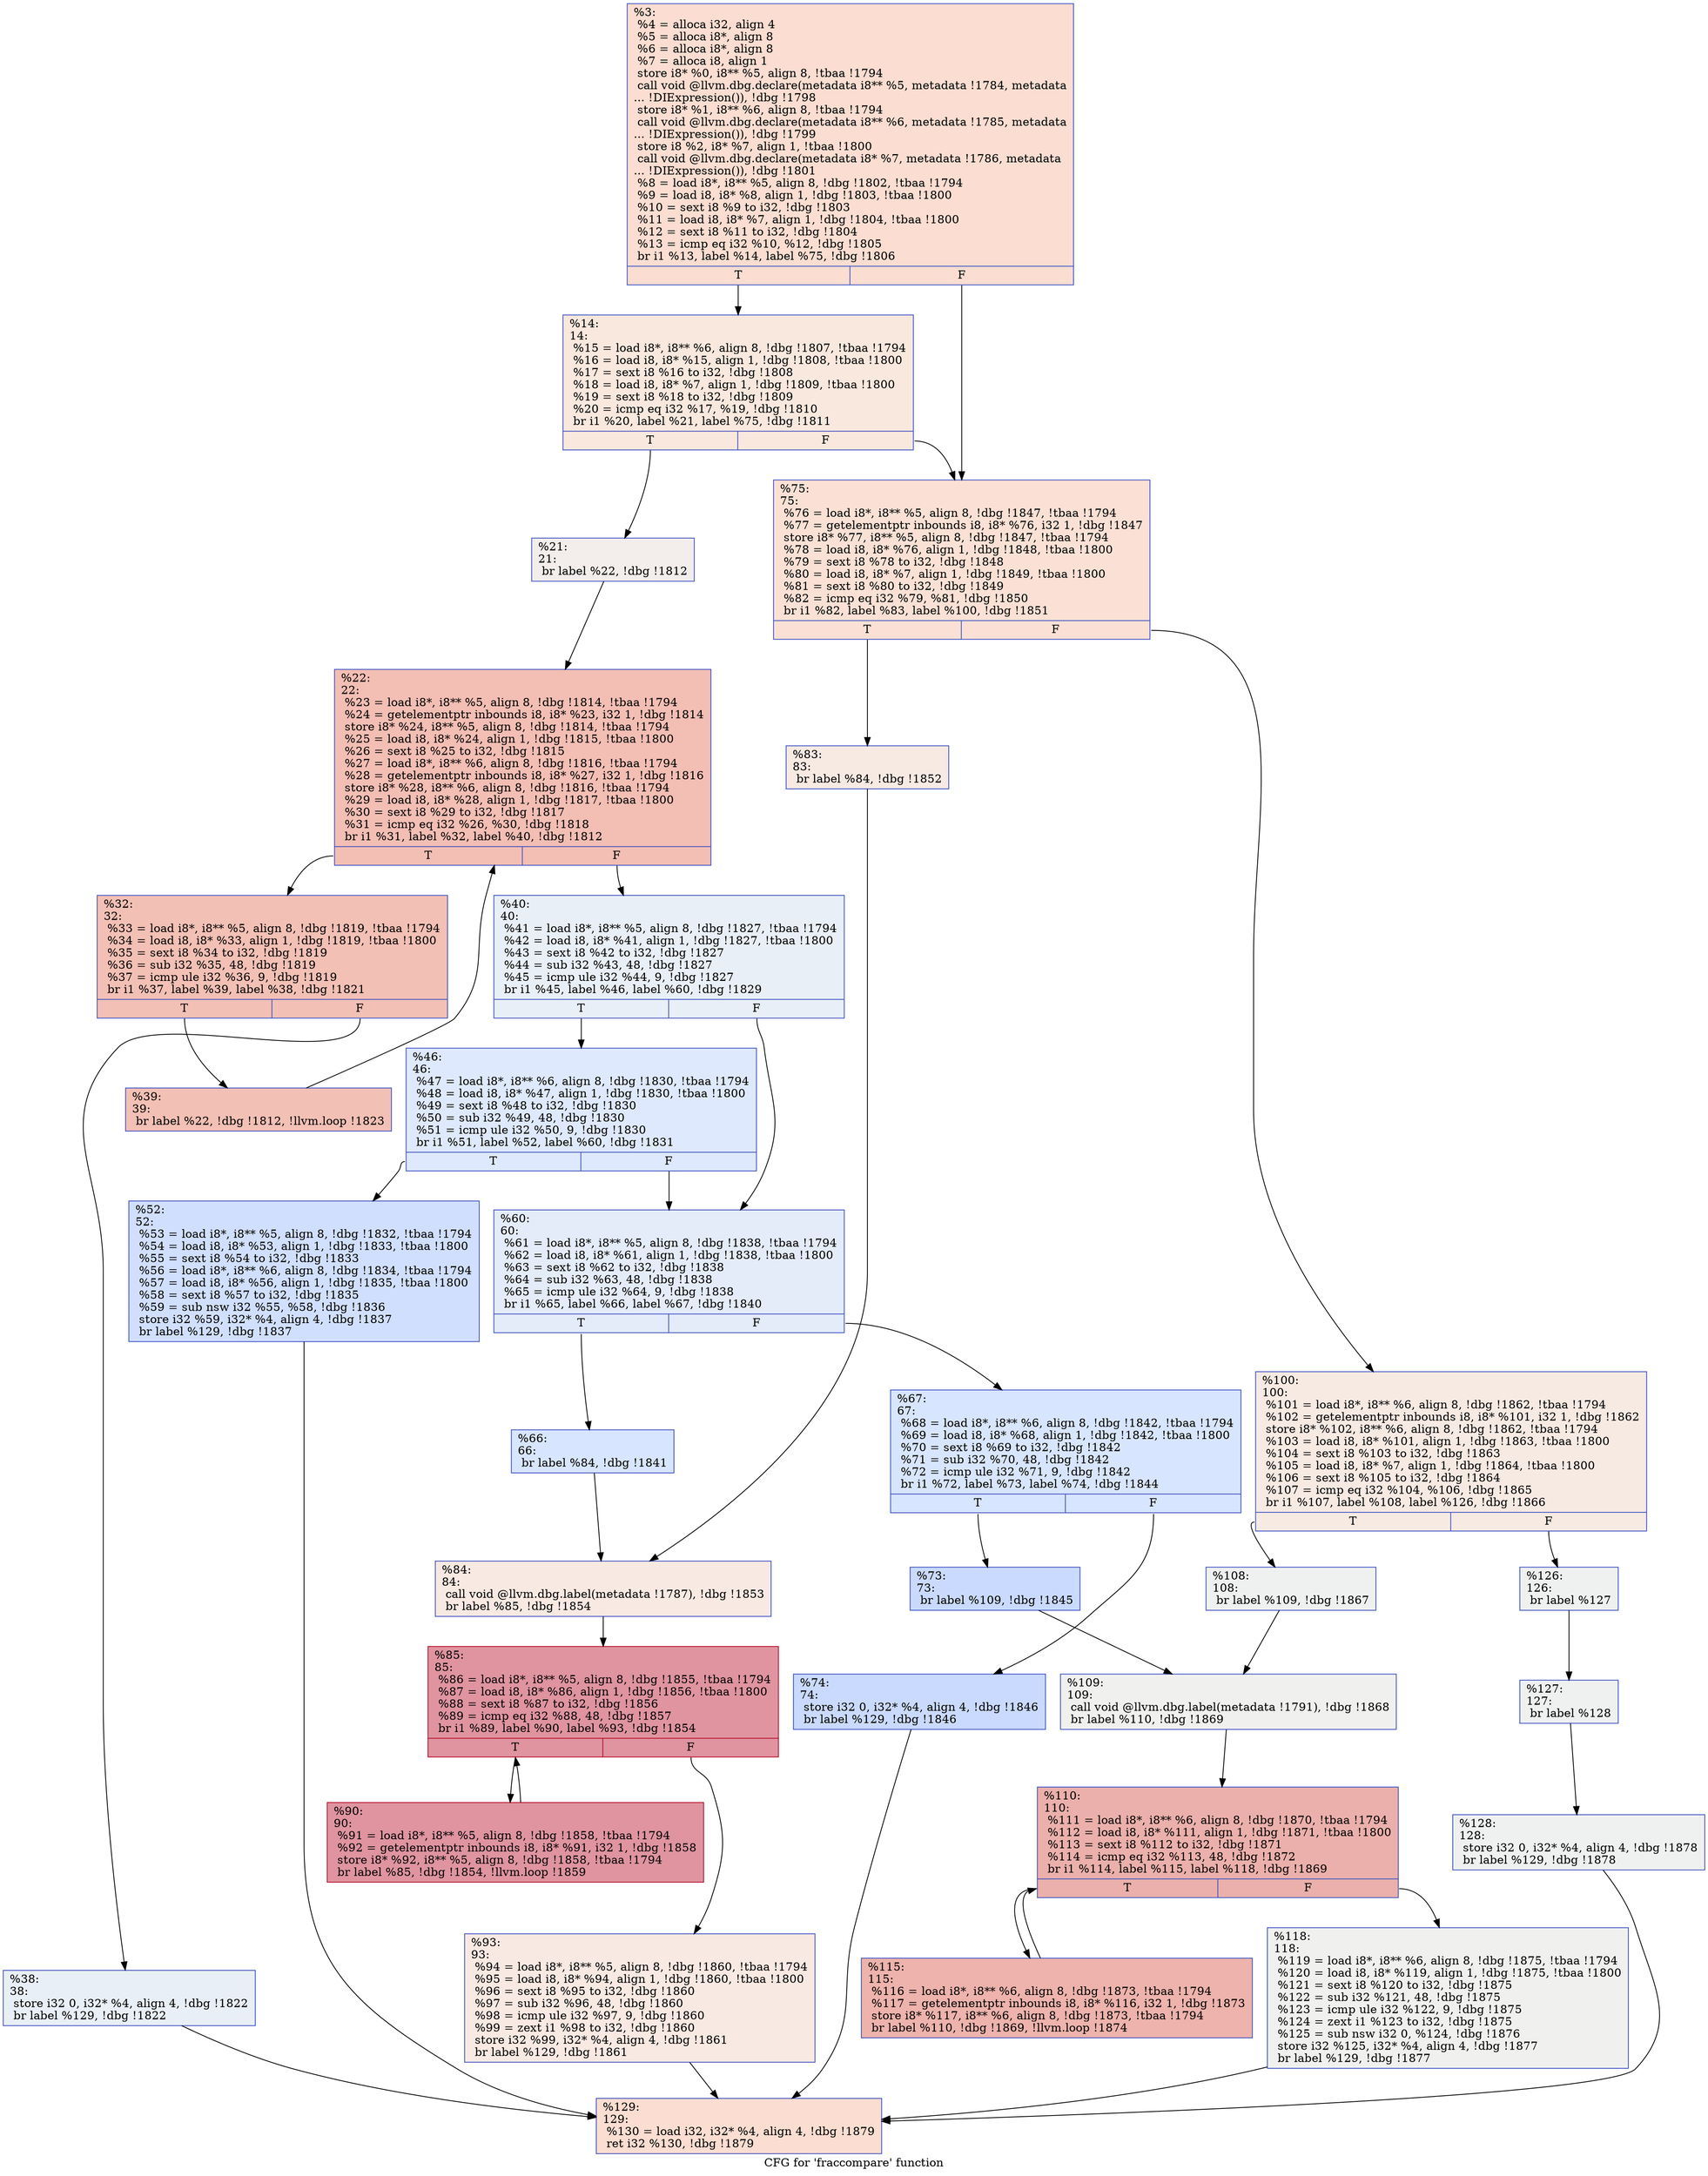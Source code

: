 digraph "CFG for 'fraccompare' function" {
	label="CFG for 'fraccompare' function";

	Node0x2844ae0 [shape=record,color="#3d50c3ff", style=filled, fillcolor="#f7b39670",label="{%3:\l  %4 = alloca i32, align 4\l  %5 = alloca i8*, align 8\l  %6 = alloca i8*, align 8\l  %7 = alloca i8, align 1\l  store i8* %0, i8** %5, align 8, !tbaa !1794\l  call void @llvm.dbg.declare(metadata i8** %5, metadata !1784, metadata\l... !DIExpression()), !dbg !1798\l  store i8* %1, i8** %6, align 8, !tbaa !1794\l  call void @llvm.dbg.declare(metadata i8** %6, metadata !1785, metadata\l... !DIExpression()), !dbg !1799\l  store i8 %2, i8* %7, align 1, !tbaa !1800\l  call void @llvm.dbg.declare(metadata i8* %7, metadata !1786, metadata\l... !DIExpression()), !dbg !1801\l  %8 = load i8*, i8** %5, align 8, !dbg !1802, !tbaa !1794\l  %9 = load i8, i8* %8, align 1, !dbg !1803, !tbaa !1800\l  %10 = sext i8 %9 to i32, !dbg !1803\l  %11 = load i8, i8* %7, align 1, !dbg !1804, !tbaa !1800\l  %12 = sext i8 %11 to i32, !dbg !1804\l  %13 = icmp eq i32 %10, %12, !dbg !1805\l  br i1 %13, label %14, label %75, !dbg !1806\l|{<s0>T|<s1>F}}"];
	Node0x2844ae0:s0 -> Node0x26b31f0;
	Node0x2844ae0:s1 -> Node0x2844c70;
	Node0x26b31f0 [shape=record,color="#3d50c3ff", style=filled, fillcolor="#f2cab570",label="{%14:\l14:                                               \l  %15 = load i8*, i8** %6, align 8, !dbg !1807, !tbaa !1794\l  %16 = load i8, i8* %15, align 1, !dbg !1808, !tbaa !1800\l  %17 = sext i8 %16 to i32, !dbg !1808\l  %18 = load i8, i8* %7, align 1, !dbg !1809, !tbaa !1800\l  %19 = sext i8 %18 to i32, !dbg !1809\l  %20 = icmp eq i32 %17, %19, !dbg !1810\l  br i1 %20, label %21, label %75, !dbg !1811\l|{<s0>T|<s1>F}}"];
	Node0x26b31f0:s0 -> Node0x26b3240;
	Node0x26b31f0:s1 -> Node0x2844c70;
	Node0x26b3240 [shape=record,color="#3d50c3ff", style=filled, fillcolor="#e3d9d370",label="{%21:\l21:                                               \l  br label %22, !dbg !1812\l}"];
	Node0x26b3240 -> Node0x26b3290;
	Node0x26b3290 [shape=record,color="#3d50c3ff", style=filled, fillcolor="#e36c5570",label="{%22:\l22:                                               \l  %23 = load i8*, i8** %5, align 8, !dbg !1814, !tbaa !1794\l  %24 = getelementptr inbounds i8, i8* %23, i32 1, !dbg !1814\l  store i8* %24, i8** %5, align 8, !dbg !1814, !tbaa !1794\l  %25 = load i8, i8* %24, align 1, !dbg !1815, !tbaa !1800\l  %26 = sext i8 %25 to i32, !dbg !1815\l  %27 = load i8*, i8** %6, align 8, !dbg !1816, !tbaa !1794\l  %28 = getelementptr inbounds i8, i8* %27, i32 1, !dbg !1816\l  store i8* %28, i8** %6, align 8, !dbg !1816, !tbaa !1794\l  %29 = load i8, i8* %28, align 1, !dbg !1817, !tbaa !1800\l  %30 = sext i8 %29 to i32, !dbg !1817\l  %31 = icmp eq i32 %26, %30, !dbg !1818\l  br i1 %31, label %32, label %40, !dbg !1812\l|{<s0>T|<s1>F}}"];
	Node0x26b3290:s0 -> Node0x26b32e0;
	Node0x26b3290:s1 -> Node0x26b33d0;
	Node0x26b32e0 [shape=record,color="#3d50c3ff", style=filled, fillcolor="#e5705870",label="{%32:\l32:                                               \l  %33 = load i8*, i8** %5, align 8, !dbg !1819, !tbaa !1794\l  %34 = load i8, i8* %33, align 1, !dbg !1819, !tbaa !1800\l  %35 = sext i8 %34 to i32, !dbg !1819\l  %36 = sub i32 %35, 48, !dbg !1819\l  %37 = icmp ule i32 %36, 9, !dbg !1819\l  br i1 %37, label %39, label %38, !dbg !1821\l|{<s0>T|<s1>F}}"];
	Node0x26b32e0:s0 -> Node0x26b3380;
	Node0x26b32e0:s1 -> Node0x26b3330;
	Node0x26b3330 [shape=record,color="#3d50c3ff", style=filled, fillcolor="#cedaeb70",label="{%38:\l38:                                               \l  store i32 0, i32* %4, align 4, !dbg !1822\l  br label %129, !dbg !1822\l}"];
	Node0x26b3330 -> Node0x2845120;
	Node0x26b3380 [shape=record,color="#3d50c3ff", style=filled, fillcolor="#e5705870",label="{%39:\l39:                                               \l  br label %22, !dbg !1812, !llvm.loop !1823\l}"];
	Node0x26b3380 -> Node0x26b3290;
	Node0x26b33d0 [shape=record,color="#3d50c3ff", style=filled, fillcolor="#cedaeb70",label="{%40:\l40:                                               \l  %41 = load i8*, i8** %5, align 8, !dbg !1827, !tbaa !1794\l  %42 = load i8, i8* %41, align 1, !dbg !1827, !tbaa !1800\l  %43 = sext i8 %42 to i32, !dbg !1827\l  %44 = sub i32 %43, 48, !dbg !1827\l  %45 = icmp ule i32 %44, 9, !dbg !1827\l  br i1 %45, label %46, label %60, !dbg !1829\l|{<s0>T|<s1>F}}"];
	Node0x26b33d0:s0 -> Node0x26b3420;
	Node0x26b33d0:s1 -> Node0x26b34c0;
	Node0x26b3420 [shape=record,color="#3d50c3ff", style=filled, fillcolor="#b5cdfa70",label="{%46:\l46:                                               \l  %47 = load i8*, i8** %6, align 8, !dbg !1830, !tbaa !1794\l  %48 = load i8, i8* %47, align 1, !dbg !1830, !tbaa !1800\l  %49 = sext i8 %48 to i32, !dbg !1830\l  %50 = sub i32 %49, 48, !dbg !1830\l  %51 = icmp ule i32 %50, 9, !dbg !1830\l  br i1 %51, label %52, label %60, !dbg !1831\l|{<s0>T|<s1>F}}"];
	Node0x26b3420:s0 -> Node0x26b3470;
	Node0x26b3420:s1 -> Node0x26b34c0;
	Node0x26b3470 [shape=record,color="#3d50c3ff", style=filled, fillcolor="#96b7ff70",label="{%52:\l52:                                               \l  %53 = load i8*, i8** %5, align 8, !dbg !1832, !tbaa !1794\l  %54 = load i8, i8* %53, align 1, !dbg !1833, !tbaa !1800\l  %55 = sext i8 %54 to i32, !dbg !1833\l  %56 = load i8*, i8** %6, align 8, !dbg !1834, !tbaa !1794\l  %57 = load i8, i8* %56, align 1, !dbg !1835, !tbaa !1800\l  %58 = sext i8 %57 to i32, !dbg !1835\l  %59 = sub nsw i32 %55, %58, !dbg !1836\l  store i32 %59, i32* %4, align 4, !dbg !1837\l  br label %129, !dbg !1837\l}"];
	Node0x26b3470 -> Node0x2845120;
	Node0x26b34c0 [shape=record,color="#3d50c3ff", style=filled, fillcolor="#c1d4f470",label="{%60:\l60:                                               \l  %61 = load i8*, i8** %5, align 8, !dbg !1838, !tbaa !1794\l  %62 = load i8, i8* %61, align 1, !dbg !1838, !tbaa !1800\l  %63 = sext i8 %62 to i32, !dbg !1838\l  %64 = sub i32 %63, 48, !dbg !1838\l  %65 = icmp ule i32 %64, 9, !dbg !1838\l  br i1 %65, label %66, label %67, !dbg !1840\l|{<s0>T|<s1>F}}"];
	Node0x26b34c0:s0 -> Node0x2844b30;
	Node0x26b34c0:s1 -> Node0x2844b80;
	Node0x2844b30 [shape=record,color="#3d50c3ff", style=filled, fillcolor="#a7c5fe70",label="{%66:\l66:                                               \l  br label %84, !dbg !1841\l}"];
	Node0x2844b30 -> Node0x2844d10;
	Node0x2844b80 [shape=record,color="#3d50c3ff", style=filled, fillcolor="#a7c5fe70",label="{%67:\l67:                                               \l  %68 = load i8*, i8** %6, align 8, !dbg !1842, !tbaa !1794\l  %69 = load i8, i8* %68, align 1, !dbg !1842, !tbaa !1800\l  %70 = sext i8 %69 to i32, !dbg !1842\l  %71 = sub i32 %70, 48, !dbg !1842\l  %72 = icmp ule i32 %71, 9, !dbg !1842\l  br i1 %72, label %73, label %74, !dbg !1844\l|{<s0>T|<s1>F}}"];
	Node0x2844b80:s0 -> Node0x2844bd0;
	Node0x2844b80:s1 -> Node0x2844c20;
	Node0x2844bd0 [shape=record,color="#3d50c3ff", style=filled, fillcolor="#88abfd70",label="{%73:\l73:                                               \l  br label %109, !dbg !1845\l}"];
	Node0x2844bd0 -> Node0x2844ef0;
	Node0x2844c20 [shape=record,color="#3d50c3ff", style=filled, fillcolor="#88abfd70",label="{%74:\l74:                                               \l  store i32 0, i32* %4, align 4, !dbg !1846\l  br label %129, !dbg !1846\l}"];
	Node0x2844c20 -> Node0x2845120;
	Node0x2844c70 [shape=record,color="#3d50c3ff", style=filled, fillcolor="#f7bca170",label="{%75:\l75:                                               \l  %76 = load i8*, i8** %5, align 8, !dbg !1847, !tbaa !1794\l  %77 = getelementptr inbounds i8, i8* %76, i32 1, !dbg !1847\l  store i8* %77, i8** %5, align 8, !dbg !1847, !tbaa !1794\l  %78 = load i8, i8* %76, align 1, !dbg !1848, !tbaa !1800\l  %79 = sext i8 %78 to i32, !dbg !1848\l  %80 = load i8, i8* %7, align 1, !dbg !1849, !tbaa !1800\l  %81 = sext i8 %80 to i32, !dbg !1849\l  %82 = icmp eq i32 %79, %81, !dbg !1850\l  br i1 %82, label %83, label %100, !dbg !1851\l|{<s0>T|<s1>F}}"];
	Node0x2844c70:s0 -> Node0x2844cc0;
	Node0x2844c70:s1 -> Node0x2844e50;
	Node0x2844cc0 [shape=record,color="#3d50c3ff", style=filled, fillcolor="#eed0c070",label="{%83:\l83:                                               \l  br label %84, !dbg !1852\l}"];
	Node0x2844cc0 -> Node0x2844d10;
	Node0x2844d10 [shape=record,color="#3d50c3ff", style=filled, fillcolor="#efcebd70",label="{%84:\l84:                                               \l  call void @llvm.dbg.label(metadata !1787), !dbg !1853\l  br label %85, !dbg !1854\l}"];
	Node0x2844d10 -> Node0x2844d60;
	Node0x2844d60 [shape=record,color="#b70d28ff", style=filled, fillcolor="#b70d2870",label="{%85:\l85:                                               \l  %86 = load i8*, i8** %5, align 8, !dbg !1855, !tbaa !1794\l  %87 = load i8, i8* %86, align 1, !dbg !1856, !tbaa !1800\l  %88 = sext i8 %87 to i32, !dbg !1856\l  %89 = icmp eq i32 %88, 48, !dbg !1857\l  br i1 %89, label %90, label %93, !dbg !1854\l|{<s0>T|<s1>F}}"];
	Node0x2844d60:s0 -> Node0x2844db0;
	Node0x2844d60:s1 -> Node0x2844e00;
	Node0x2844db0 [shape=record,color="#b70d28ff", style=filled, fillcolor="#b70d2870",label="{%90:\l90:                                               \l  %91 = load i8*, i8** %5, align 8, !dbg !1858, !tbaa !1794\l  %92 = getelementptr inbounds i8, i8* %91, i32 1, !dbg !1858\l  store i8* %92, i8** %5, align 8, !dbg !1858, !tbaa !1794\l  br label %85, !dbg !1854, !llvm.loop !1859\l}"];
	Node0x2844db0 -> Node0x2844d60;
	Node0x2844e00 [shape=record,color="#3d50c3ff", style=filled, fillcolor="#efcebd70",label="{%93:\l93:                                               \l  %94 = load i8*, i8** %5, align 8, !dbg !1860, !tbaa !1794\l  %95 = load i8, i8* %94, align 1, !dbg !1860, !tbaa !1800\l  %96 = sext i8 %95 to i32, !dbg !1860\l  %97 = sub i32 %96, 48, !dbg !1860\l  %98 = icmp ule i32 %97, 9, !dbg !1860\l  %99 = zext i1 %98 to i32, !dbg !1860\l  store i32 %99, i32* %4, align 4, !dbg !1861\l  br label %129, !dbg !1861\l}"];
	Node0x2844e00 -> Node0x2845120;
	Node0x2844e50 [shape=record,color="#3d50c3ff", style=filled, fillcolor="#eed0c070",label="{%100:\l100:                                              \l  %101 = load i8*, i8** %6, align 8, !dbg !1862, !tbaa !1794\l  %102 = getelementptr inbounds i8, i8* %101, i32 1, !dbg !1862\l  store i8* %102, i8** %6, align 8, !dbg !1862, !tbaa !1794\l  %103 = load i8, i8* %101, align 1, !dbg !1863, !tbaa !1800\l  %104 = sext i8 %103 to i32, !dbg !1863\l  %105 = load i8, i8* %7, align 1, !dbg !1864, !tbaa !1800\l  %106 = sext i8 %105 to i32, !dbg !1864\l  %107 = icmp eq i32 %104, %106, !dbg !1865\l  br i1 %107, label %108, label %126, !dbg !1866\l|{<s0>T|<s1>F}}"];
	Node0x2844e50:s0 -> Node0x2844ea0;
	Node0x2844e50:s1 -> Node0x2845030;
	Node0x2844ea0 [shape=record,color="#3d50c3ff", style=filled, fillcolor="#dbdcde70",label="{%108:\l108:                                              \l  br label %109, !dbg !1867\l}"];
	Node0x2844ea0 -> Node0x2844ef0;
	Node0x2844ef0 [shape=record,color="#3d50c3ff", style=filled, fillcolor="#dedcdb70",label="{%109:\l109:                                              \l  call void @llvm.dbg.label(metadata !1791), !dbg !1868\l  br label %110, !dbg !1869\l}"];
	Node0x2844ef0 -> Node0x2844f40;
	Node0x2844f40 [shape=record,color="#3d50c3ff", style=filled, fillcolor="#d24b4070",label="{%110:\l110:                                              \l  %111 = load i8*, i8** %6, align 8, !dbg !1870, !tbaa !1794\l  %112 = load i8, i8* %111, align 1, !dbg !1871, !tbaa !1800\l  %113 = sext i8 %112 to i32, !dbg !1871\l  %114 = icmp eq i32 %113, 48, !dbg !1872\l  br i1 %114, label %115, label %118, !dbg !1869\l|{<s0>T|<s1>F}}"];
	Node0x2844f40:s0 -> Node0x2844f90;
	Node0x2844f40:s1 -> Node0x2844fe0;
	Node0x2844f90 [shape=record,color="#3d50c3ff", style=filled, fillcolor="#d6524470",label="{%115:\l115:                                              \l  %116 = load i8*, i8** %6, align 8, !dbg !1873, !tbaa !1794\l  %117 = getelementptr inbounds i8, i8* %116, i32 1, !dbg !1873\l  store i8* %117, i8** %6, align 8, !dbg !1873, !tbaa !1794\l  br label %110, !dbg !1869, !llvm.loop !1874\l}"];
	Node0x2844f90 -> Node0x2844f40;
	Node0x2844fe0 [shape=record,color="#3d50c3ff", style=filled, fillcolor="#dedcdb70",label="{%118:\l118:                                              \l  %119 = load i8*, i8** %6, align 8, !dbg !1875, !tbaa !1794\l  %120 = load i8, i8* %119, align 1, !dbg !1875, !tbaa !1800\l  %121 = sext i8 %120 to i32, !dbg !1875\l  %122 = sub i32 %121, 48, !dbg !1875\l  %123 = icmp ule i32 %122, 9, !dbg !1875\l  %124 = zext i1 %123 to i32, !dbg !1875\l  %125 = sub nsw i32 0, %124, !dbg !1876\l  store i32 %125, i32* %4, align 4, !dbg !1877\l  br label %129, !dbg !1877\l}"];
	Node0x2844fe0 -> Node0x2845120;
	Node0x2845030 [shape=record,color="#3d50c3ff", style=filled, fillcolor="#dbdcde70",label="{%126:\l126:                                              \l  br label %127\l}"];
	Node0x2845030 -> Node0x2845080;
	Node0x2845080 [shape=record,color="#3d50c3ff", style=filled, fillcolor="#dbdcde70",label="{%127:\l127:                                              \l  br label %128\l}"];
	Node0x2845080 -> Node0x28450d0;
	Node0x28450d0 [shape=record,color="#3d50c3ff", style=filled, fillcolor="#dbdcde70",label="{%128:\l128:                                              \l  store i32 0, i32* %4, align 4, !dbg !1878\l  br label %129, !dbg !1878\l}"];
	Node0x28450d0 -> Node0x2845120;
	Node0x2845120 [shape=record,color="#3d50c3ff", style=filled, fillcolor="#f7b39670",label="{%129:\l129:                                              \l  %130 = load i32, i32* %4, align 4, !dbg !1879\l  ret i32 %130, !dbg !1879\l}"];
}
